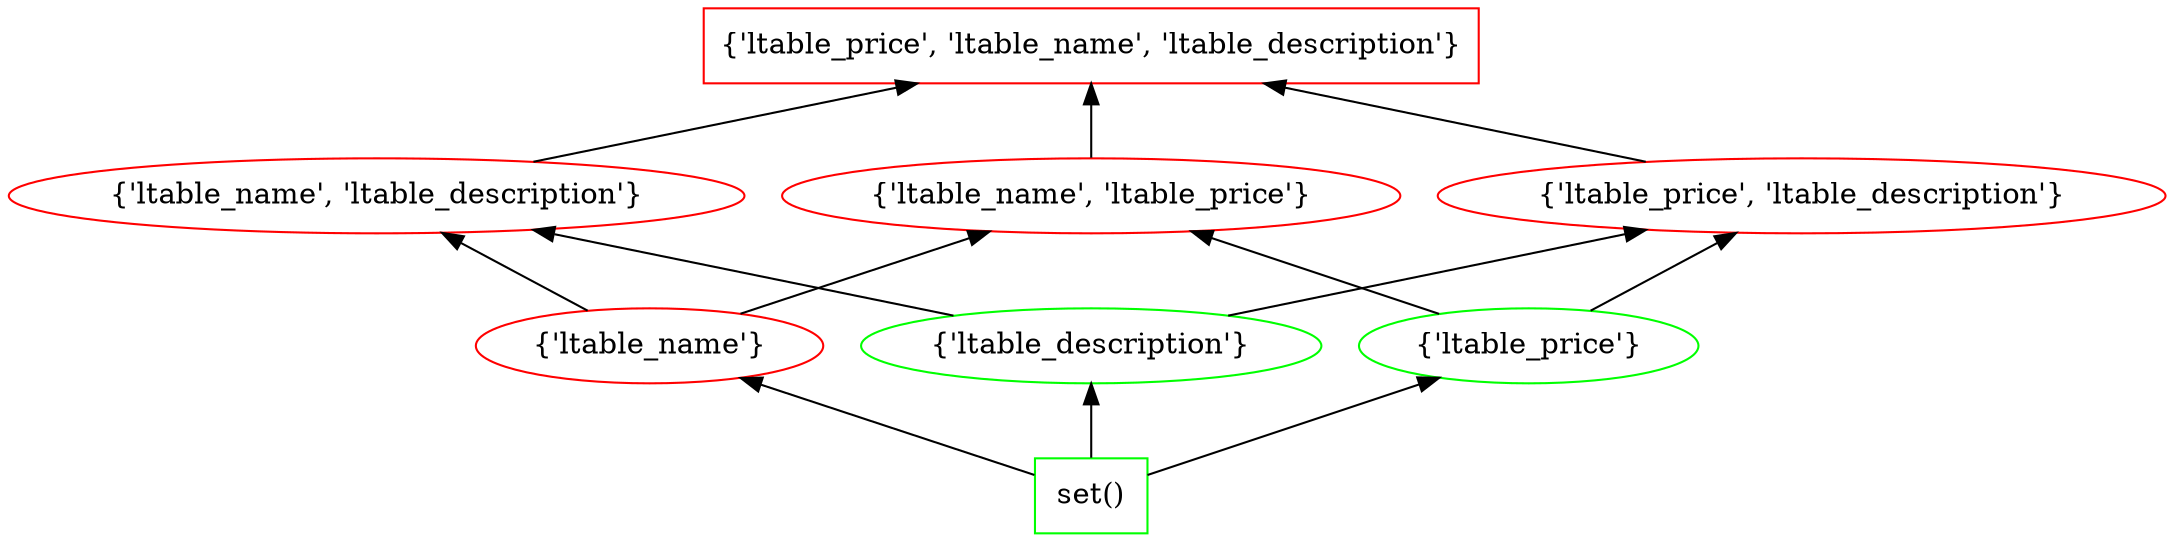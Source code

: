 digraph G {
splines="line"
rankdir=BT
"{'ltable_price', 'ltable_name', 'ltable_description'}" [shape=box];
"set()" [shape=box];
"set()" [color=green];
"set()" -> "{'ltable_name'}";
"set()" -> "{'ltable_description'}";
"set()" -> "{'ltable_price'}";
"{'ltable_name'}" [color=red];
"{'ltable_name'}" -> "{'ltable_name', 'ltable_description'}";
"{'ltable_name'}" -> "{'ltable_name', 'ltable_price'}";
"{'ltable_description'}" [color=green];
"{'ltable_description'}" -> "{'ltable_name', 'ltable_description'}";
"{'ltable_description'}" -> "{'ltable_price', 'ltable_description'}";
"{'ltable_price'}" [color=green];
"{'ltable_price'}" -> "{'ltable_name', 'ltable_price'}";
"{'ltable_price'}" -> "{'ltable_price', 'ltable_description'}";
"{'ltable_name', 'ltable_description'}" [color=red];
"{'ltable_name', 'ltable_description'}" -> "{'ltable_price', 'ltable_name', 'ltable_description'}";
"{'ltable_name', 'ltable_price'}" [color=red];
"{'ltable_name', 'ltable_price'}" -> "{'ltable_price', 'ltable_name', 'ltable_description'}";
"{'ltable_price', 'ltable_description'}" [color=red];
"{'ltable_price', 'ltable_description'}" -> "{'ltable_price', 'ltable_name', 'ltable_description'}";
"{'ltable_price', 'ltable_name', 'ltable_description'}" [color=red];
}